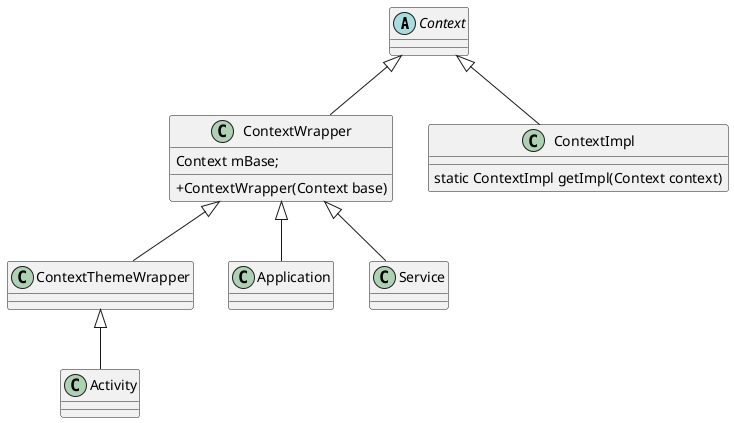 @startuml
skinparam classAttributeIconSize 0

Context <|-- ContextWrapper
Context <|-- ContextImpl
ContextWrapper <|-- ContextThemeWrapper
ContextThemeWrapper <|-- Activity
ContextWrapper <|-- Application
ContextWrapper <|-- Service
abstract class Context{

}

class ContextWrapper{
   Context mBase;
 + ContextWrapper(Context base)
}

class ContextImpl{
 static ContextImpl getImpl(Context context) 
}

class ContextThemeWrapper{

}

class Activity{

}

class Service{

}

class Application{

}
@enduml
